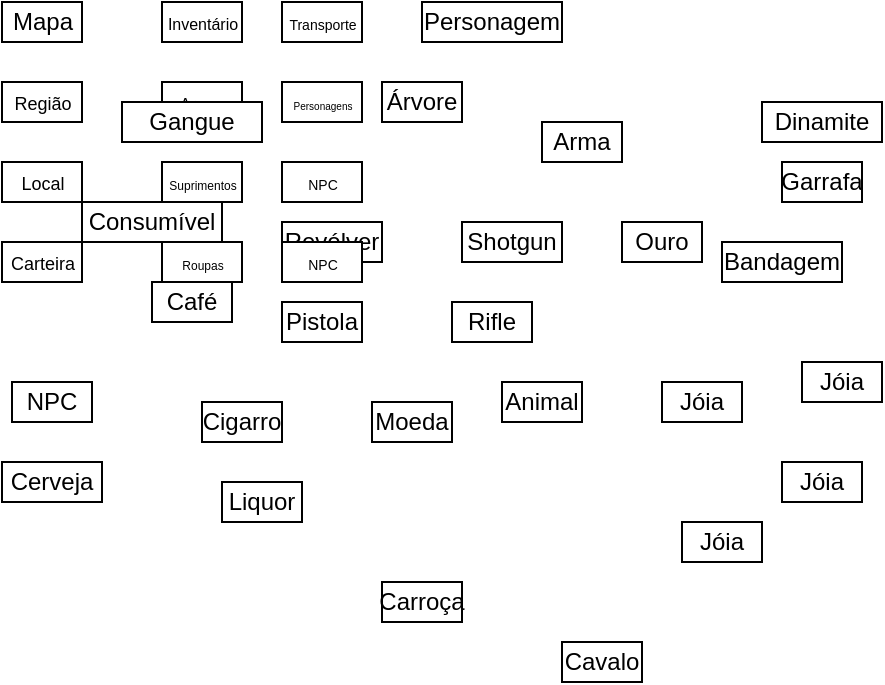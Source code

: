 <mxfile version="24.2.5" type="github">
  <diagram id="R2lEEEUBdFMjLlhIrx00" name="Page-1">
    <mxGraphModel dx="285" dy="152" grid="1" gridSize="10" guides="1" tooltips="1" connect="1" arrows="1" fold="1" page="1" pageScale="1" pageWidth="850" pageHeight="1100" math="0" shadow="0" extFonts="Permanent Marker^https://fonts.googleapis.com/css?family=Permanent+Marker">
      <root>
        <mxCell id="0" />
        <mxCell id="1" parent="0" />
        <mxCell id="qxBlPj7kd-Hy3L1U8TbH-3" value="" style="whiteSpace=wrap;html=1;" parent="1" vertex="1">
          <mxGeometry x="400" y="110" width="40" height="20" as="geometry" />
        </mxCell>
        <mxCell id="yV0FYIFKv9BxsQTMN04u-1" value="Mapa" style="text;html=1;align=center;verticalAlign=middle;whiteSpace=wrap;rounded=0;" vertex="1" parent="1">
          <mxGeometry x="407.5" y="116.25" width="25" height="7.5" as="geometry" />
        </mxCell>
        <mxCell id="yV0FYIFKv9BxsQTMN04u-3" value="" style="whiteSpace=wrap;html=1;" vertex="1" parent="1">
          <mxGeometry x="400" y="150" width="40" height="20" as="geometry" />
        </mxCell>
        <mxCell id="PZfGzbShFNdAoiEEgzWy-1" value="Personagem" style="whiteSpace=wrap;html=1;" vertex="1" parent="1">
          <mxGeometry x="610" y="110" width="70" height="20" as="geometry" />
        </mxCell>
        <mxCell id="yV0FYIFKv9BxsQTMN04u-4" value="&lt;font style=&quot;font-size: 9px;&quot;&gt;Região&lt;/font&gt;" style="text;html=1;align=center;verticalAlign=middle;whiteSpace=wrap;rounded=0;" vertex="1" parent="1">
          <mxGeometry x="407.5" y="156.25" width="25" height="7.5" as="geometry" />
        </mxCell>
        <mxCell id="PZfGzbShFNdAoiEEgzWy-2" value="Árvore" style="whiteSpace=wrap;html=1;" vertex="1" parent="1">
          <mxGeometry x="590" y="150" width="40" height="20" as="geometry" />
        </mxCell>
        <mxCell id="yV0FYIFKv9BxsQTMN04u-5" value="" style="whiteSpace=wrap;html=1;" vertex="1" parent="1">
          <mxGeometry x="400" y="190" width="40" height="20" as="geometry" />
        </mxCell>
        <mxCell id="PZfGzbShFNdAoiEEgzWy-4" value="Arma" style="whiteSpace=wrap;html=1;" vertex="1" parent="1">
          <mxGeometry x="670" y="170" width="40" height="20" as="geometry" />
        </mxCell>
        <mxCell id="yV0FYIFKv9BxsQTMN04u-6" value="&lt;font style=&quot;font-size: 9px;&quot;&gt;Local&lt;/font&gt;" style="text;html=1;align=center;verticalAlign=middle;whiteSpace=wrap;rounded=0;" vertex="1" parent="1">
          <mxGeometry x="407.5" y="196.25" width="25" height="7.5" as="geometry" />
        </mxCell>
        <mxCell id="PZfGzbShFNdAoiEEgzWy-5" value="Revólver" style="whiteSpace=wrap;html=1;" vertex="1" parent="1">
          <mxGeometry x="540" y="220" width="50" height="20" as="geometry" />
        </mxCell>
        <mxCell id="yV0FYIFKv9BxsQTMN04u-7" value="" style="whiteSpace=wrap;html=1;" vertex="1" parent="1">
          <mxGeometry x="480" y="110" width="40" height="20" as="geometry" />
        </mxCell>
        <mxCell id="PZfGzbShFNdAoiEEgzWy-6" value="Pistola" style="whiteSpace=wrap;html=1;" vertex="1" parent="1">
          <mxGeometry x="540" y="260" width="40" height="20" as="geometry" />
        </mxCell>
        <mxCell id="yV0FYIFKv9BxsQTMN04u-8" value="&lt;font style=&quot;font-size: 8px;&quot;&gt;Inventário&lt;/font&gt;" style="text;html=1;align=center;verticalAlign=middle;whiteSpace=wrap;rounded=0;" vertex="1" parent="1">
          <mxGeometry x="487.5" y="116.25" width="25" height="7.5" as="geometry" />
        </mxCell>
        <mxCell id="PZfGzbShFNdAoiEEgzWy-7" value="Shotgun" style="whiteSpace=wrap;html=1;" vertex="1" parent="1">
          <mxGeometry x="630" y="220" width="50" height="20" as="geometry" />
        </mxCell>
        <mxCell id="yV0FYIFKv9BxsQTMN04u-9" value="" style="whiteSpace=wrap;html=1;" vertex="1" parent="1">
          <mxGeometry x="480" y="150" width="40" height="20" as="geometry" />
        </mxCell>
        <mxCell id="PZfGzbShFNdAoiEEgzWy-8" value="Rifle" style="whiteSpace=wrap;html=1;" vertex="1" parent="1">
          <mxGeometry x="625" y="260" width="40" height="20" as="geometry" />
        </mxCell>
        <mxCell id="yV0FYIFKv9BxsQTMN04u-10" value="&lt;font style=&quot;font-size: 8px;&quot;&gt;Armas&lt;/font&gt;" style="text;html=1;align=center;verticalAlign=middle;whiteSpace=wrap;rounded=0;" vertex="1" parent="1">
          <mxGeometry x="487.5" y="156.25" width="25" height="7.5" as="geometry" />
        </mxCell>
        <mxCell id="PZfGzbShFNdAoiEEgzWy-10" value="Ouro" style="whiteSpace=wrap;html=1;" vertex="1" parent="1">
          <mxGeometry x="710" y="220" width="40" height="20" as="geometry" />
        </mxCell>
        <mxCell id="yV0FYIFKv9BxsQTMN04u-11" value="" style="whiteSpace=wrap;html=1;" vertex="1" parent="1">
          <mxGeometry x="480" y="190" width="40" height="20" as="geometry" />
        </mxCell>
        <mxCell id="PZfGzbShFNdAoiEEgzWy-11" value="Jóia" style="whiteSpace=wrap;html=1;" vertex="1" parent="1">
          <mxGeometry x="730" y="300" width="40" height="20" as="geometry" />
        </mxCell>
        <mxCell id="yV0FYIFKv9BxsQTMN04u-12" value="&lt;font style=&quot;font-size: 6px;&quot;&gt;Suprimentos&lt;/font&gt;" style="text;html=1;align=center;verticalAlign=middle;whiteSpace=wrap;rounded=0;" vertex="1" parent="1">
          <mxGeometry x="487.5" y="196.25" width="25" height="7.5" as="geometry" />
        </mxCell>
        <mxCell id="PZfGzbShFNdAoiEEgzWy-12" value="Bandagem" style="whiteSpace=wrap;html=1;" vertex="1" parent="1">
          <mxGeometry x="760" y="230" width="60" height="20" as="geometry" />
        </mxCell>
        <mxCell id="yV0FYIFKv9BxsQTMN04u-13" value="" style="whiteSpace=wrap;html=1;" vertex="1" parent="1">
          <mxGeometry x="480" y="230" width="40" height="20" as="geometry" />
        </mxCell>
        <mxCell id="PZfGzbShFNdAoiEEgzWy-13" value="Garrafa" style="whiteSpace=wrap;html=1;" vertex="1" parent="1">
          <mxGeometry x="790" y="190" width="40" height="20" as="geometry" />
        </mxCell>
        <mxCell id="yV0FYIFKv9BxsQTMN04u-14" value="&lt;font style=&quot;font-size: 6px;&quot;&gt;Roupas&lt;/font&gt;" style="text;html=1;align=center;verticalAlign=middle;whiteSpace=wrap;rounded=0;" vertex="1" parent="1">
          <mxGeometry x="487.5" y="236.25" width="25" height="7.5" as="geometry" />
        </mxCell>
        <mxCell id="PZfGzbShFNdAoiEEgzWy-14" value="Dinamite" style="whiteSpace=wrap;html=1;" vertex="1" parent="1">
          <mxGeometry x="780" y="160" width="60" height="20" as="geometry" />
        </mxCell>
        <mxCell id="yV0FYIFKv9BxsQTMN04u-15" value="" style="whiteSpace=wrap;html=1;" vertex="1" parent="1">
          <mxGeometry x="540" y="110" width="40" height="20" as="geometry" />
        </mxCell>
        <mxCell id="MHSS6djbWjyrjED063CA-1" value="Jóia" style="whiteSpace=wrap;html=1;" vertex="1" parent="1">
          <mxGeometry x="800" y="290" width="40" height="20" as="geometry" />
        </mxCell>
        <mxCell id="yV0FYIFKv9BxsQTMN04u-16" value="&lt;font style=&quot;font-size: 7px;&quot;&gt;Transporte&lt;/font&gt;" style="text;html=1;align=center;verticalAlign=middle;whiteSpace=wrap;rounded=0;" vertex="1" parent="1">
          <mxGeometry x="547.5" y="116.25" width="25" height="7.5" as="geometry" />
        </mxCell>
        <mxCell id="MHSS6djbWjyrjED063CA-2" value="Jóia" style="whiteSpace=wrap;html=1;" vertex="1" parent="1">
          <mxGeometry x="790" y="340" width="40" height="20" as="geometry" />
        </mxCell>
        <mxCell id="yV0FYIFKv9BxsQTMN04u-17" value="" style="whiteSpace=wrap;html=1;" vertex="1" parent="1">
          <mxGeometry x="540" y="150" width="40" height="20" as="geometry" />
        </mxCell>
        <mxCell id="MHSS6djbWjyrjED063CA-3" value="Jóia" style="whiteSpace=wrap;html=1;" vertex="1" parent="1">
          <mxGeometry x="740" y="370" width="40" height="20" as="geometry" />
        </mxCell>
        <mxCell id="yV0FYIFKv9BxsQTMN04u-18" value="&lt;font style=&quot;font-size: 5px;&quot;&gt;Personagens&lt;/font&gt;" style="text;html=1;align=center;verticalAlign=middle;whiteSpace=wrap;rounded=0;" vertex="1" parent="1">
          <mxGeometry x="547.5" y="156.25" width="25" height="7.5" as="geometry" />
        </mxCell>
        <mxCell id="MHSS6djbWjyrjED063CA-4" value="NPC" style="whiteSpace=wrap;html=1;" vertex="1" parent="1">
          <mxGeometry x="405" y="300" width="40" height="20" as="geometry" />
        </mxCell>
        <mxCell id="yV0FYIFKv9BxsQTMN04u-19" value="" style="whiteSpace=wrap;html=1;" vertex="1" parent="1">
          <mxGeometry x="540" y="190" width="40" height="20" as="geometry" />
        </mxCell>
        <mxCell id="MHSS6djbWjyrjED063CA-5" value="Carroça" style="whiteSpace=wrap;html=1;" vertex="1" parent="1">
          <mxGeometry x="590" y="400" width="40" height="20" as="geometry" />
        </mxCell>
        <mxCell id="yV0FYIFKv9BxsQTMN04u-20" value="&lt;font style=&quot;font-size: 7px;&quot;&gt;NPC&lt;/font&gt;" style="text;html=1;align=center;verticalAlign=middle;whiteSpace=wrap;rounded=0;" vertex="1" parent="1">
          <mxGeometry x="547.5" y="196.25" width="25" height="7.5" as="geometry" />
        </mxCell>
        <mxCell id="MHSS6djbWjyrjED063CA-6" value="Cavalo" style="whiteSpace=wrap;html=1;" vertex="1" parent="1">
          <mxGeometry x="680" y="430" width="40" height="20" as="geometry" />
        </mxCell>
        <mxCell id="yV0FYIFKv9BxsQTMN04u-21" value="" style="whiteSpace=wrap;html=1;" vertex="1" parent="1">
          <mxGeometry x="540" y="230" width="40" height="20" as="geometry" />
        </mxCell>
        <mxCell id="MHSS6djbWjyrjED063CA-7" value="Moeda" style="whiteSpace=wrap;html=1;" vertex="1" parent="1">
          <mxGeometry x="585" y="310" width="40" height="20" as="geometry" />
        </mxCell>
        <mxCell id="yV0FYIFKv9BxsQTMN04u-22" value="&lt;font style=&quot;font-size: 7px;&quot;&gt;NPC&lt;/font&gt;" style="text;html=1;align=center;verticalAlign=middle;whiteSpace=wrap;rounded=0;" vertex="1" parent="1">
          <mxGeometry x="547.5" y="236.25" width="25" height="7.5" as="geometry" />
        </mxCell>
        <mxCell id="MHSS6djbWjyrjED063CA-8" value="Gangue" style="whiteSpace=wrap;html=1;" vertex="1" parent="1">
          <mxGeometry x="460" y="160" width="70" height="20" as="geometry" />
        </mxCell>
        <mxCell id="yV0FYIFKv9BxsQTMN04u-23" value="" style="whiteSpace=wrap;html=1;" vertex="1" parent="1">
          <mxGeometry x="400" y="230" width="40" height="20" as="geometry" />
        </mxCell>
        <mxCell id="MHSS6djbWjyrjED063CA-9" value="Consumível" style="whiteSpace=wrap;html=1;" vertex="1" parent="1">
          <mxGeometry x="440" y="210" width="70" height="20" as="geometry" />
        </mxCell>
        <mxCell id="yV0FYIFKv9BxsQTMN04u-24" value="&lt;font style=&quot;font-size: 9px;&quot;&gt;Carteira&lt;/font&gt;" style="text;html=1;align=center;verticalAlign=middle;whiteSpace=wrap;rounded=0;" vertex="1" parent="1">
          <mxGeometry x="407.5" y="236.25" width="25" height="7.5" as="geometry" />
        </mxCell>
        <mxCell id="MHSS6djbWjyrjED063CA-10" value="Cigarro" style="whiteSpace=wrap;html=1;" vertex="1" parent="1">
          <mxGeometry x="500" y="310" width="40" height="20" as="geometry" />
        </mxCell>
        <mxCell id="MHSS6djbWjyrjED063CA-11" value="Liquor" style="whiteSpace=wrap;html=1;" vertex="1" parent="1">
          <mxGeometry x="510" y="350" width="40" height="20" as="geometry" />
        </mxCell>
        <mxCell id="MHSS6djbWjyrjED063CA-12" value="Cerveja" style="whiteSpace=wrap;html=1;" vertex="1" parent="1">
          <mxGeometry x="400" y="340" width="50" height="20" as="geometry" />
        </mxCell>
        <mxCell id="MHSS6djbWjyrjED063CA-13" value="Café" style="whiteSpace=wrap;html=1;" vertex="1" parent="1">
          <mxGeometry x="475" y="250" width="40" height="20" as="geometry" />
        </mxCell>
        <mxCell id="MHSS6djbWjyrjED063CA-14" value="Animal" style="whiteSpace=wrap;html=1;" vertex="1" parent="1">
          <mxGeometry x="650" y="300" width="40" height="20" as="geometry" />
        </mxCell>
      </root>
    </mxGraphModel>
  </diagram>
</mxfile>
